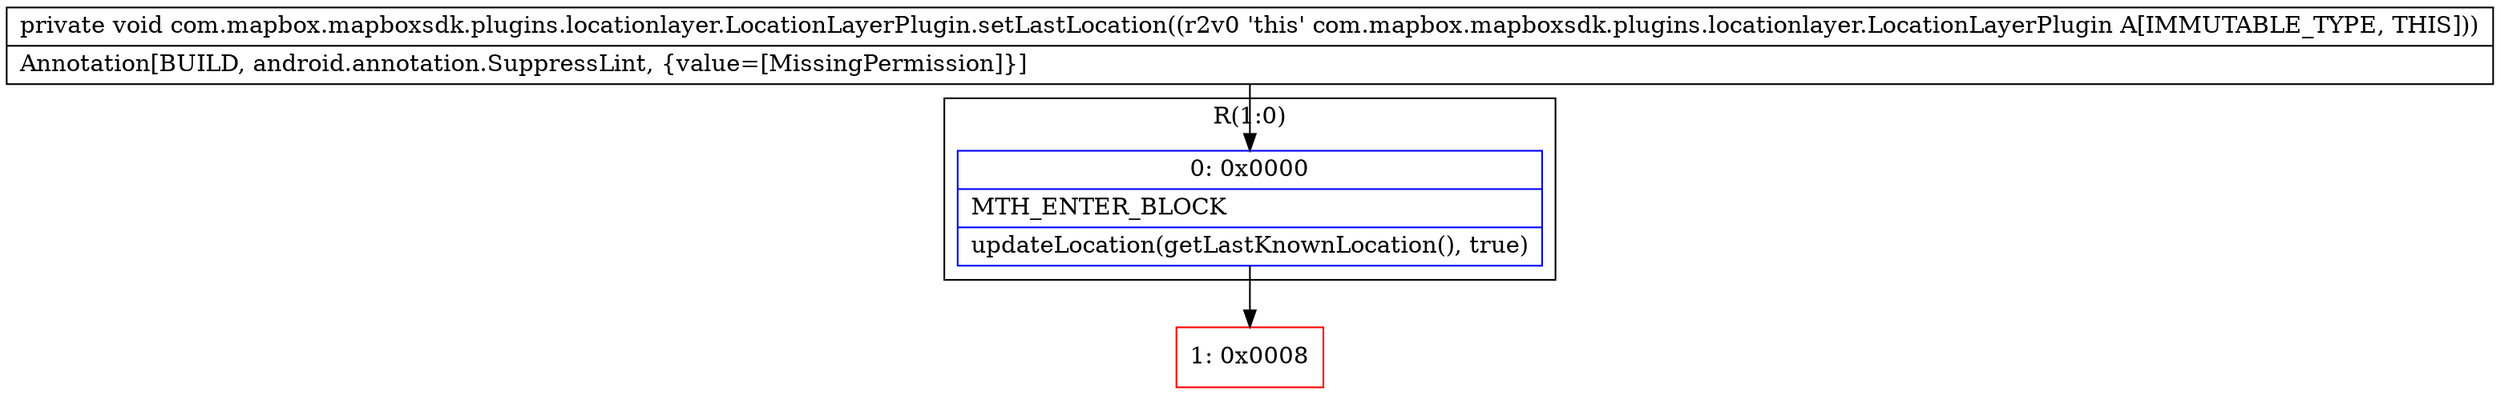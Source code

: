 digraph "CFG forcom.mapbox.mapboxsdk.plugins.locationlayer.LocationLayerPlugin.setLastLocation()V" {
subgraph cluster_Region_1912758487 {
label = "R(1:0)";
node [shape=record,color=blue];
Node_0 [shape=record,label="{0\:\ 0x0000|MTH_ENTER_BLOCK\l|updateLocation(getLastKnownLocation(), true)\l}"];
}
Node_1 [shape=record,color=red,label="{1\:\ 0x0008}"];
MethodNode[shape=record,label="{private void com.mapbox.mapboxsdk.plugins.locationlayer.LocationLayerPlugin.setLastLocation((r2v0 'this' com.mapbox.mapboxsdk.plugins.locationlayer.LocationLayerPlugin A[IMMUTABLE_TYPE, THIS]))  | Annotation[BUILD, android.annotation.SuppressLint, \{value=[MissingPermission]\}]\l}"];
MethodNode -> Node_0;
Node_0 -> Node_1;
}

